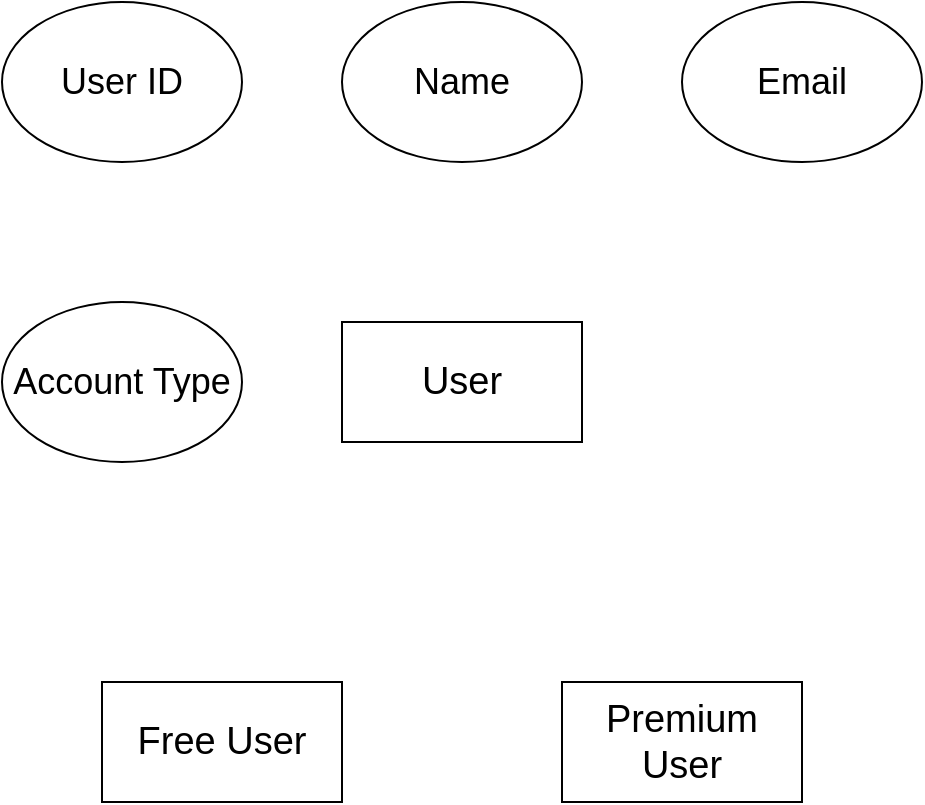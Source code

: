 <mxfile version="24.7.13">
  <diagram name="Page-1" id="II-e74v_wU_CKVrZmNjw">
    <mxGraphModel dx="1000" dy="1802" grid="1" gridSize="10" guides="1" tooltips="1" connect="1" arrows="1" fold="1" page="1" pageScale="1" pageWidth="1100" pageHeight="1700" math="0" shadow="0">
      <root>
        <mxCell id="0" />
        <mxCell id="1" parent="0" />
        <mxCell id="wFdMELHHZYMqAYrjcTEf-1" value="User" style="rounded=0;whiteSpace=wrap;html=1;fontSize=19;" vertex="1" parent="1">
          <mxGeometry x="310" y="240" width="120" height="60" as="geometry" />
        </mxCell>
        <mxCell id="wFdMELHHZYMqAYrjcTEf-2" value="User ID" style="ellipse;whiteSpace=wrap;html=1;fontSize=18;" vertex="1" parent="1">
          <mxGeometry x="140" y="80" width="120" height="80" as="geometry" />
        </mxCell>
        <mxCell id="wFdMELHHZYMqAYrjcTEf-3" value="Name" style="ellipse;whiteSpace=wrap;html=1;fontSize=18;" vertex="1" parent="1">
          <mxGeometry x="310" y="80" width="120" height="80" as="geometry" />
        </mxCell>
        <mxCell id="wFdMELHHZYMqAYrjcTEf-4" value="Email" style="ellipse;whiteSpace=wrap;html=1;fontSize=18;" vertex="1" parent="1">
          <mxGeometry x="480" y="80" width="120" height="80" as="geometry" />
        </mxCell>
        <mxCell id="wFdMELHHZYMqAYrjcTEf-5" value="Account Type" style="ellipse;whiteSpace=wrap;html=1;fontSize=18;" vertex="1" parent="1">
          <mxGeometry x="140" y="230" width="120" height="80" as="geometry" />
        </mxCell>
        <mxCell id="wFdMELHHZYMqAYrjcTEf-6" value="Free User" style="rounded=0;whiteSpace=wrap;html=1;fontSize=19;" vertex="1" parent="1">
          <mxGeometry x="190" y="420" width="120" height="60" as="geometry" />
        </mxCell>
        <mxCell id="wFdMELHHZYMqAYrjcTEf-7" value="Premium User" style="rounded=0;whiteSpace=wrap;html=1;fontSize=19;" vertex="1" parent="1">
          <mxGeometry x="420" y="420" width="120" height="60" as="geometry" />
        </mxCell>
      </root>
    </mxGraphModel>
  </diagram>
</mxfile>
